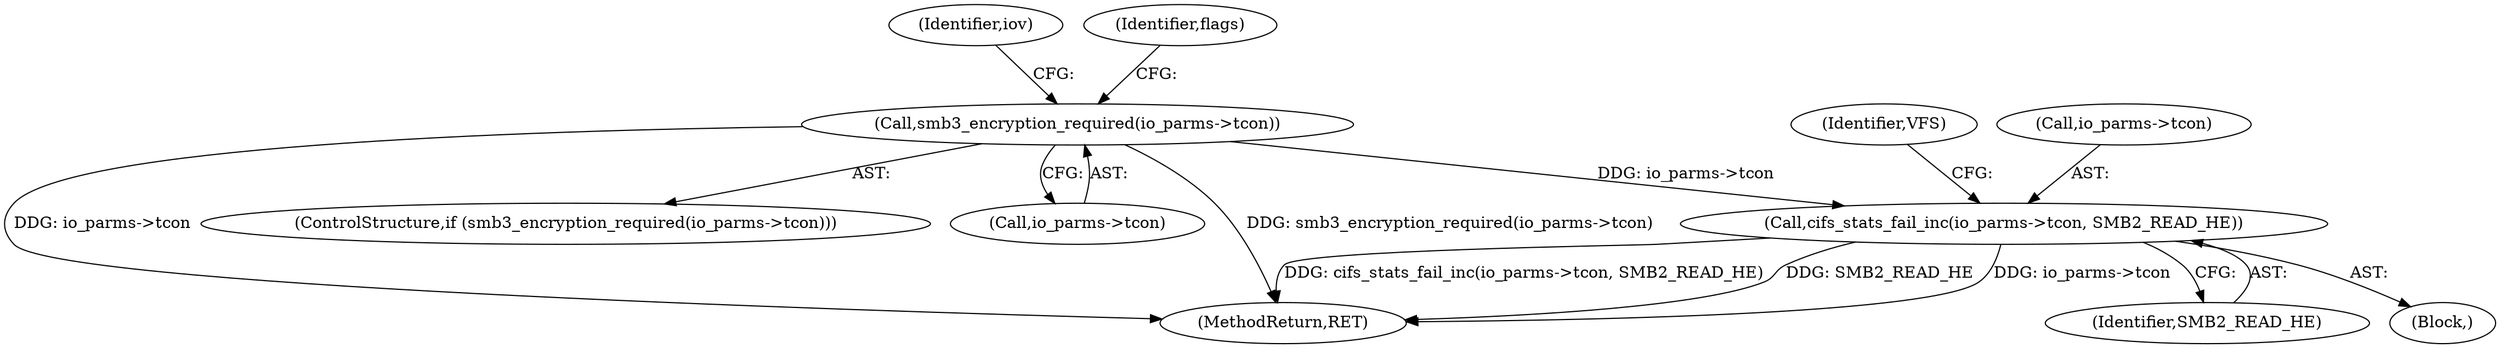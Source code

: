 digraph "0_linux_088aaf17aa79300cab14dbee2569c58cfafd7d6e@pointer" {
"1000226" [label="(Call,cifs_stats_fail_inc(io_parms->tcon, SMB2_READ_HE))"];
"1000159" [label="(Call,smb3_encryption_required(io_parms->tcon))"];
"1000169" [label="(Identifier,iov)"];
"1000225" [label="(Block,)"];
"1000226" [label="(Call,cifs_stats_fail_inc(io_parms->tcon, SMB2_READ_HE))"];
"1000159" [label="(Call,smb3_encryption_required(io_parms->tcon))"];
"1000164" [label="(Identifier,flags)"];
"1000232" [label="(Identifier,VFS)"];
"1000396" [label="(MethodReturn,RET)"];
"1000158" [label="(ControlStructure,if (smb3_encryption_required(io_parms->tcon)))"];
"1000230" [label="(Identifier,SMB2_READ_HE)"];
"1000227" [label="(Call,io_parms->tcon)"];
"1000160" [label="(Call,io_parms->tcon)"];
"1000226" -> "1000225"  [label="AST: "];
"1000226" -> "1000230"  [label="CFG: "];
"1000227" -> "1000226"  [label="AST: "];
"1000230" -> "1000226"  [label="AST: "];
"1000232" -> "1000226"  [label="CFG: "];
"1000226" -> "1000396"  [label="DDG: io_parms->tcon"];
"1000226" -> "1000396"  [label="DDG: cifs_stats_fail_inc(io_parms->tcon, SMB2_READ_HE)"];
"1000226" -> "1000396"  [label="DDG: SMB2_READ_HE"];
"1000159" -> "1000226"  [label="DDG: io_parms->tcon"];
"1000159" -> "1000158"  [label="AST: "];
"1000159" -> "1000160"  [label="CFG: "];
"1000160" -> "1000159"  [label="AST: "];
"1000164" -> "1000159"  [label="CFG: "];
"1000169" -> "1000159"  [label="CFG: "];
"1000159" -> "1000396"  [label="DDG: smb3_encryption_required(io_parms->tcon)"];
"1000159" -> "1000396"  [label="DDG: io_parms->tcon"];
}
